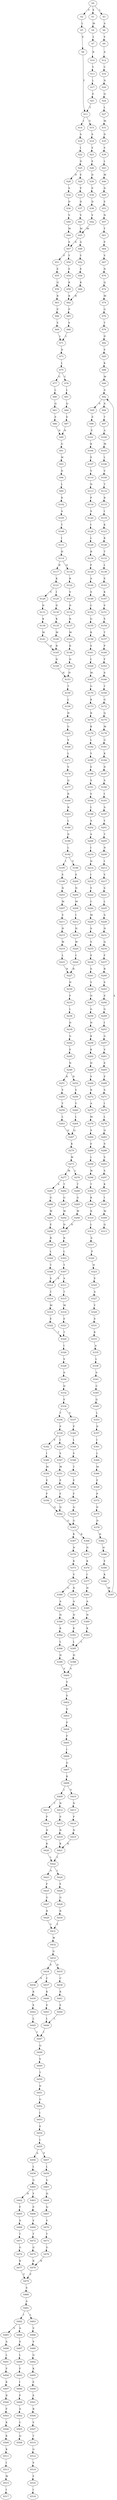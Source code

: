 strict digraph  {
	S0 -> S1 [ label = E ];
	S0 -> S2 [ label = Y ];
	S0 -> S3 [ label = L ];
	S1 -> S4 [ label = M ];
	S2 -> S5 [ label = L ];
	S3 -> S6 [ label = A ];
	S4 -> S7 [ label = L ];
	S5 -> S8 [ label = E ];
	S6 -> S9 [ label = V ];
	S7 -> S10 [ label = R ];
	S8 -> S11 [ label = T ];
	S9 -> S12 [ label = A ];
	S10 -> S13 [ label = Y ];
	S11 -> S14 [ label = I ];
	S11 -> S15 [ label = V ];
	S12 -> S16 [ label = C ];
	S13 -> S17 [ label = L ];
	S14 -> S18 [ label = S ];
	S15 -> S19 [ label = S ];
	S16 -> S20 [ label = N ];
	S17 -> S21 [ label = E ];
	S18 -> S22 [ label = I ];
	S19 -> S23 [ label = V ];
	S20 -> S24 [ label = Q ];
	S21 -> S11 [ label = T ];
	S22 -> S25 [ label = D ];
	S23 -> S26 [ label = E ];
	S24 -> S27 [ label = L ];
	S25 -> S28 [ label = D ];
	S25 -> S29 [ label = E ];
	S26 -> S30 [ label = D ];
	S27 -> S31 [ label = M ];
	S28 -> S32 [ label = S ];
	S29 -> S33 [ label = P ];
	S30 -> S34 [ label = P ];
	S31 -> S35 [ label = D ];
	S32 -> S36 [ label = D ];
	S33 -> S37 [ label = D ];
	S34 -> S38 [ label = D ];
	S35 -> S39 [ label = V ];
	S36 -> S40 [ label = V ];
	S37 -> S41 [ label = V ];
	S38 -> S42 [ label = V ];
	S39 -> S43 [ label = L ];
	S40 -> S44 [ label = M ];
	S41 -> S45 [ label = M ];
	S42 -> S45 [ label = M ];
	S43 -> S46 [ label = M ];
	S44 -> S47 [ label = S ];
	S45 -> S47 [ label = S ];
	S45 -> S48 [ label = A ];
	S46 -> S49 [ label = D ];
	S47 -> S50 [ label = Y ];
	S47 -> S51 [ label = F ];
	S48 -> S52 [ label = Y ];
	S49 -> S53 [ label = E ];
	S50 -> S54 [ label = E ];
	S51 -> S55 [ label = E ];
	S52 -> S56 [ label = E ];
	S53 -> S57 [ label = N ];
	S54 -> S58 [ label = K ];
	S55 -> S59 [ label = Q ];
	S56 -> S60 [ label = K ];
	S57 -> S61 [ label = Y ];
	S58 -> S62 [ label = R ];
	S59 -> S63 [ label = R ];
	S60 -> S62 [ label = R ];
	S61 -> S64 [ label = P ];
	S62 -> S65 [ label = P ];
	S63 -> S66 [ label = P ];
	S64 -> S67 [ label = V ];
	S65 -> S68 [ label = V ];
	S66 -> S69 [ label = V ];
	S67 -> S70 [ label = D ];
	S68 -> S71 [ label = L ];
	S69 -> S71 [ label = L ];
	S70 -> S72 [ label = Q ];
	S71 -> S73 [ label = D ];
	S72 -> S74 [ label = M ];
	S73 -> S75 [ label = L ];
	S74 -> S76 [ label = G ];
	S75 -> S77 [ label = G ];
	S75 -> S78 [ label = C ];
	S76 -> S79 [ label = T ];
	S77 -> S80 [ label = L ];
	S78 -> S81 [ label = L ];
	S79 -> S82 [ label = D ];
	S80 -> S83 [ label = Q ];
	S81 -> S84 [ label = Q ];
	S82 -> S85 [ label = E ];
	S83 -> S86 [ label = E ];
	S84 -> S87 [ label = E ];
	S85 -> S88 [ label = K ];
	S86 -> S89 [ label = N ];
	S87 -> S89 [ label = N ];
	S88 -> S90 [ label = M ];
	S89 -> S91 [ label = G ];
	S90 -> S92 [ label = A ];
	S91 -> S93 [ label = W ];
	S92 -> S94 [ label = A ];
	S92 -> S95 [ label = S ];
	S93 -> S96 [ label = D ];
	S94 -> S97 [ label = T ];
	S95 -> S98 [ label = E ];
	S96 -> S99 [ label = L ];
	S97 -> S100 [ label = A ];
	S98 -> S101 [ label = E ];
	S99 -> S102 [ label = R ];
	S100 -> S103 [ label = M ];
	S101 -> S104 [ label = K ];
	S102 -> S105 [ label = A ];
	S103 -> S106 [ label = L ];
	S104 -> S107 [ label = E ];
	S105 -> S108 [ label = T ];
	S106 -> S109 [ label = V ];
	S107 -> S110 [ label = V ];
	S108 -> S111 [ label = I ];
	S109 -> S112 [ label = T ];
	S110 -> S113 [ label = N ];
	S111 -> S114 [ label = H ];
	S112 -> S115 [ label = R ];
	S113 -> S116 [ label = P ];
	S114 -> S117 [ label = R ];
	S114 -> S118 [ label = Q ];
	S115 -> S119 [ label = I ];
	S116 -> S120 [ label = S ];
	S117 -> S121 [ label = K ];
	S118 -> S122 [ label = K ];
	S119 -> S123 [ label = K ];
	S120 -> S124 [ label = I ];
	S121 -> S125 [ label = I ];
	S121 -> S126 [ label = V ];
	S122 -> S127 [ label = V ];
	S123 -> S128 [ label = K ];
	S124 -> S129 [ label = L ];
	S125 -> S130 [ label = D ];
	S126 -> S131 [ label = D ];
	S127 -> S132 [ label = D ];
	S128 -> S133 [ label = T ];
	S129 -> S134 [ label = R ];
	S130 -> S135 [ label = K ];
	S131 -> S136 [ label = K ];
	S132 -> S137 [ label = R ];
	S133 -> S138 [ label = L ];
	S134 -> S139 [ label = F ];
	S135 -> S140 [ label = M ];
	S136 -> S141 [ label = M ];
	S137 -> S142 [ label = M ];
	S138 -> S143 [ label = E ];
	S139 -> S144 [ label = A ];
	S140 -> S145 [ label = R ];
	S141 -> S145 [ label = R ];
	S142 -> S146 [ label = R ];
	S143 -> S147 [ label = K ];
	S144 -> S148 [ label = S ];
	S145 -> S149 [ label = D ];
	S146 -> S150 [ label = D ];
	S147 -> S151 [ label = V ];
	S148 -> S152 [ label = C ];
	S149 -> S153 [ label = H ];
	S150 -> S153 [ label = H ];
	S151 -> S154 [ label = E ];
	S152 -> S155 [ label = G ];
	S153 -> S156 [ label = T ];
	S154 -> S157 [ label = T ];
	S155 -> S158 [ label = K ];
	S156 -> S159 [ label = L ];
	S157 -> S160 [ label = P ];
	S158 -> S161 [ label = S ];
	S159 -> S162 [ label = H ];
	S160 -> S163 [ label = F ];
	S161 -> S164 [ label = L ];
	S162 -> S165 [ label = G ];
	S163 -> S166 [ label = S ];
	S164 -> S167 [ label = M ];
	S165 -> S168 [ label = V ];
	S166 -> S169 [ label = T ];
	S167 -> S170 [ label = G ];
	S168 -> S171 [ label = L ];
	S169 -> S172 [ label = G ];
	S170 -> S173 [ label = K ];
	S171 -> S174 [ label = V ];
	S172 -> S175 [ label = Q ];
	S173 -> S176 [ label = R ];
	S174 -> S177 [ label = Q ];
	S175 -> S178 [ label = M ];
	S176 -> S179 [ label = K ];
	S177 -> S180 [ label = R ];
	S178 -> S181 [ label = G ];
	S179 -> S182 [ label = L ];
	S180 -> S183 [ label = R ];
	S181 -> S184 [ label = K ];
	S182 -> S185 [ label = Y ];
	S183 -> S186 [ label = L ];
	S184 -> S187 [ label = D ];
	S185 -> S188 [ label = E ];
	S186 -> S189 [ label = D ];
	S187 -> S190 [ label = S ];
	S188 -> S191 [ label = S ];
	S189 -> S192 [ label = L ];
	S190 -> S193 [ label = I ];
	S191 -> S194 [ label = V ];
	S192 -> S195 [ label = I ];
	S192 -> S196 [ label = V ];
	S193 -> S197 [ label = A ];
	S194 -> S198 [ label = L ];
	S195 -> S199 [ label = E ];
	S196 -> S200 [ label = E ];
	S197 -> S201 [ label = Y ];
	S198 -> S202 [ label = A ];
	S199 -> S203 [ label = N ];
	S200 -> S204 [ label = N ];
	S201 -> S205 [ label = T ];
	S202 -> S206 [ label = A ];
	S203 -> S207 [ label = M ];
	S204 -> S208 [ label = M ];
	S205 -> S209 [ label = N ];
	S206 -> S210 [ label = I ];
	S207 -> S211 [ label = V ];
	S208 -> S212 [ label = I ];
	S209 -> S213 [ label = I ];
	S210 -> S214 [ label = H ];
	S211 -> S215 [ label = H ];
	S212 -> S216 [ label = H ];
	S213 -> S217 [ label = V ];
	S214 -> S218 [ label = I ];
	S215 -> S219 [ label = W ];
	S216 -> S220 [ label = W ];
	S217 -> S221 [ label = S ];
	S218 -> S222 [ label = Y ];
	S219 -> S223 [ label = L ];
	S220 -> S224 [ label = L ];
	S221 -> S225 [ label = L ];
	S222 -> S226 [ label = C ];
	S223 -> S227 [ label = R ];
	S224 -> S227 [ label = R ];
	S225 -> S228 [ label = S ];
	S226 -> S229 [ label = M ];
	S227 -> S230 [ label = H ];
	S228 -> S231 [ label = N ];
	S229 -> S232 [ label = S ];
	S230 -> S233 [ label = F ];
	S231 -> S234 [ label = Q ];
	S232 -> S235 [ label = V ];
	S233 -> S236 [ label = L ];
	S234 -> S237 [ label = F ];
	S235 -> S238 [ label = E ];
	S236 -> S239 [ label = D ];
	S237 -> S240 [ label = R ];
	S238 -> S241 [ label = S ];
	S239 -> S242 [ label = G ];
	S240 -> S243 [ label = S ];
	S241 -> S244 [ label = Y ];
	S242 -> S245 [ label = E ];
	S243 -> S246 [ label = S ];
	S244 -> S247 [ label = N ];
	S245 -> S248 [ label = N ];
	S246 -> S249 [ label = G ];
	S247 -> S250 [ label = G ];
	S248 -> S251 [ label = K ];
	S248 -> S252 [ label = R ];
	S249 -> S253 [ label = I ];
	S250 -> S254 [ label = N ];
	S251 -> S255 [ label = V ];
	S252 -> S256 [ label = V ];
	S253 -> S257 [ label = G ];
	S254 -> S258 [ label = K ];
	S255 -> S259 [ label = Y ];
	S256 -> S260 [ label = Y ];
	S257 -> S261 [ label = V ];
	S258 -> S262 [ label = K ];
	S259 -> S263 [ label = L ];
	S260 -> S264 [ label = L ];
	S261 -> S265 [ label = E ];
	S262 -> S266 [ label = H ];
	S263 -> S267 [ label = Q ];
	S264 -> S267 [ label = Q ];
	S265 -> S268 [ label = E ];
	S266 -> S269 [ label = V ];
	S267 -> S270 [ label = K ];
	S268 -> S271 [ label = S ];
	S269 -> S272 [ label = R ];
	S270 -> S273 [ label = W ];
	S271 -> S274 [ label = I ];
	S272 -> S275 [ label = A ];
	S273 -> S276 [ label = L ];
	S273 -> S277 [ label = M ];
	S274 -> S278 [ label = L ];
	S275 -> S279 [ label = M ];
	S276 -> S280 [ label = T ];
	S277 -> S281 [ label = A ];
	S277 -> S282 [ label = T ];
	S278 -> S283 [ label = Q ];
	S279 -> S284 [ label = S ];
	S280 -> S285 [ label = G ];
	S281 -> S286 [ label = G ];
	S282 -> S287 [ label = G ];
	S283 -> S288 [ label = S ];
	S284 -> S289 [ label = E ];
	S285 -> S290 [ label = W ];
	S286 -> S291 [ label = W ];
	S287 -> S292 [ label = W ];
	S288 -> S293 [ label = V ];
	S289 -> S294 [ label = L ];
	S290 -> S295 [ label = D ];
	S291 -> S296 [ label = E ];
	S292 -> S295 [ label = D ];
	S293 -> S297 [ label = S ];
	S294 -> S298 [ label = W ];
	S295 -> S299 [ label = R ];
	S296 -> S300 [ label = R ];
	S297 -> S301 [ label = K ];
	S298 -> S302 [ label = T ];
	S299 -> S303 [ label = L ];
	S300 -> S304 [ label = L ];
	S301 -> S305 [ label = I ];
	S302 -> S306 [ label = K ];
	S303 -> S307 [ label = T ];
	S304 -> S308 [ label = T ];
	S305 -> S309 [ label = M ];
	S306 -> S310 [ label = R ];
	S307 -> S311 [ label = A ];
	S307 -> S312 [ label = S ];
	S308 -> S312 [ label = S ];
	S309 -> S313 [ label = Q ];
	S310 -> S314 [ label = L ];
	S311 -> S315 [ label = T ];
	S312 -> S316 [ label = T ];
	S314 -> S317 [ label = E ];
	S315 -> S318 [ label = M ];
	S316 -> S319 [ label = M ];
	S317 -> S320 [ label = P ];
	S318 -> S321 [ label = E ];
	S319 -> S322 [ label = E ];
	S320 -> S323 [ label = N ];
	S321 -> S324 [ label = T ];
	S322 -> S324 [ label = T ];
	S323 -> S325 [ label = E ];
	S324 -> S326 [ label = I ];
	S325 -> S327 [ label = A ];
	S326 -> S328 [ label = V ];
	S327 -> S329 [ label = Y ];
	S328 -> S330 [ label = S ];
	S329 -> S331 [ label = S ];
	S330 -> S332 [ label = D ];
	S331 -> S333 [ label = K ];
	S332 -> S334 [ label = E ];
	S333 -> S335 [ label = A ];
	S334 -> S336 [ label = T ];
	S334 -> S337 [ label = V ];
	S335 -> S338 [ label = L ];
	S336 -> S339 [ label = P ];
	S337 -> S340 [ label = P ];
	S338 -> S341 [ label = S ];
	S339 -> S342 [ label = V ];
	S339 -> S343 [ label = I ];
	S340 -> S344 [ label = L ];
	S341 -> S345 [ label = C ];
	S342 -> S346 [ label = I ];
	S343 -> S347 [ label = V ];
	S344 -> S348 [ label = V ];
	S345 -> S349 [ label = Q ];
	S346 -> S350 [ label = M ];
	S347 -> S351 [ label = M ];
	S348 -> S352 [ label = T ];
	S349 -> S353 [ label = L ];
	S350 -> S354 [ label = E ];
	S351 -> S355 [ label = E ];
	S352 -> S356 [ label = E ];
	S353 -> S357 [ label = D ];
	S354 -> S358 [ label = F ];
	S355 -> S359 [ label = F ];
	S356 -> S360 [ label = F ];
	S357 -> S361 [ label = I ];
	S358 -> S362 [ label = Q ];
	S359 -> S362 [ label = Q ];
	S360 -> S363 [ label = Q ];
	S361 -> S364 [ label = L ];
	S362 -> S365 [ label = G ];
	S363 -> S365 [ label = G ];
	S364 -> S366 [ label = M ];
	S365 -> S367 [ label = K ];
	S365 -> S368 [ label = R ];
	S366 -> S369 [ label = E ];
	S367 -> S370 [ label = N ];
	S368 -> S371 [ label = N ];
	S369 -> S372 [ label = P ];
	S370 -> S373 [ label = K ];
	S371 -> S374 [ label = K ];
	S372 -> S375 [ label = D ];
	S373 -> S376 [ label = V ];
	S374 -> S377 [ label = I ];
	S375 -> S378 [ label = D ];
	S376 -> S379 [ label = N ];
	S376 -> S380 [ label = G ];
	S377 -> S381 [ label = H ];
	S378 -> S382 [ label = K ];
	S379 -> S383 [ label = A ];
	S380 -> S384 [ label = A ];
	S381 -> S385 [ label = A ];
	S382 -> S386 [ label = H ];
	S383 -> S387 [ label = N ];
	S384 -> S388 [ label = H ];
	S385 -> S389 [ label = N ];
	S386 -> S390 [ label = E ];
	S387 -> S391 [ label = K ];
	S388 -> S392 [ label = K ];
	S389 -> S393 [ label = K ];
	S390 -> S394 [ label = K ];
	S391 -> S395 [ label = L ];
	S392 -> S396 [ label = L ];
	S393 -> S395 [ label = L ];
	S394 -> S397 [ label = M ];
	S395 -> S398 [ label = H ];
	S396 -> S399 [ label = H ];
	S397 -> S92 [ label = A ];
	S398 -> S400 [ label = V ];
	S399 -> S400 [ label = V ];
	S400 -> S401 [ label = Y ];
	S401 -> S402 [ label = S ];
	S402 -> S403 [ label = S ];
	S403 -> S404 [ label = P ];
	S404 -> S405 [ label = F ];
	S405 -> S406 [ label = I ];
	S406 -> S407 [ label = G ];
	S407 -> S408 [ label = K ];
	S408 -> S409 [ label = I ];
	S408 -> S410 [ label = V ];
	S409 -> S411 [ label = T ];
	S409 -> S412 [ label = N ];
	S410 -> S413 [ label = N ];
	S411 -> S414 [ label = P ];
	S412 -> S415 [ label = P ];
	S413 -> S416 [ label = P ];
	S414 -> S417 [ label = N ];
	S415 -> S418 [ label = N ];
	S416 -> S419 [ label = N ];
	S417 -> S420 [ label = K ];
	S418 -> S421 [ label = K ];
	S419 -> S421 [ label = K ];
	S420 -> S422 [ label = L ];
	S421 -> S422 [ label = L ];
	S422 -> S423 [ label = A ];
	S422 -> S424 [ label = I ];
	S423 -> S425 [ label = F ];
	S424 -> S426 [ label = F ];
	S425 -> S427 [ label = G ];
	S426 -> S428 [ label = G ];
	S427 -> S429 [ label = R ];
	S428 -> S430 [ label = R ];
	S429 -> S431 [ label = Y ];
	S430 -> S431 [ label = Y ];
	S431 -> S432 [ label = W ];
	S432 -> S433 [ label = G ];
	S433 -> S434 [ label = E ];
	S433 -> S435 [ label = D ];
	S434 -> S436 [ label = S ];
	S434 -> S437 [ label = C ];
	S435 -> S438 [ label = C ];
	S436 -> S439 [ label = K ];
	S437 -> S440 [ label = K ];
	S438 -> S441 [ label = K ];
	S439 -> S442 [ label = E ];
	S440 -> S443 [ label = E ];
	S441 -> S444 [ label = E ];
	S442 -> S445 [ label = L ];
	S443 -> S446 [ label = L ];
	S444 -> S446 [ label = L ];
	S445 -> S447 [ label = I ];
	S446 -> S447 [ label = I ];
	S447 -> S448 [ label = Q ];
	S448 -> S449 [ label = V ];
	S449 -> S450 [ label = T ];
	S450 -> S451 [ label = D ];
	S451 -> S452 [ label = G ];
	S452 -> S453 [ label = I ];
	S453 -> S454 [ label = E ];
	S454 -> S455 [ label = L ];
	S455 -> S456 [ label = S ];
	S455 -> S457 [ label = P ];
	S456 -> S458 [ label = L ];
	S457 -> S459 [ label = L ];
	S458 -> S460 [ label = G ];
	S459 -> S461 [ label = G ];
	S460 -> S462 [ label = H ];
	S460 -> S463 [ label = Y ];
	S461 -> S464 [ label = H ];
	S462 -> S465 [ label = P ];
	S463 -> S466 [ label = P ];
	S464 -> S467 [ label = Q ];
	S465 -> S468 [ label = A ];
	S466 -> S469 [ label = V ];
	S467 -> S470 [ label = V ];
	S468 -> S471 [ label = T ];
	S469 -> S472 [ label = T ];
	S470 -> S473 [ label = T ];
	S471 -> S474 [ label = G ];
	S472 -> S475 [ label = G ];
	S473 -> S476 [ label = G ];
	S474 -> S477 [ label = R ];
	S475 -> S478 [ label = R ];
	S476 -> S478 [ label = R ];
	S477 -> S479 [ label = F ];
	S478 -> S479 [ label = F ];
	S479 -> S480 [ label = S ];
	S480 -> S481 [ label = A ];
	S481 -> S482 [ label = I ];
	S481 -> S483 [ label = L ];
	S482 -> S484 [ label = A ];
	S482 -> S485 [ label = V ];
	S483 -> S486 [ label = V ];
	S484 -> S487 [ label = S ];
	S485 -> S488 [ label = A ];
	S486 -> S489 [ label = V ];
	S487 -> S490 [ label = L ];
	S488 -> S491 [ label = L ];
	S489 -> S492 [ label = G ];
	S490 -> S493 [ label = F ];
	S491 -> S494 [ label = F ];
	S492 -> S495 [ label = K ];
	S493 -> S496 [ label = I ];
	S494 -> S497 [ label = K ];
	S495 -> S498 [ label = E ];
	S496 -> S499 [ label = F ];
	S497 -> S500 [ label = R ];
	S498 -> S501 [ label = E ];
	S499 -> S502 [ label = A ];
	S500 -> S503 [ label = F ];
	S501 -> S504 [ label = R ];
	S502 -> S505 [ label = C ];
	S503 -> S506 [ label = K ];
	S504 -> S507 [ label = V ];
	S505 -> S508 [ label = Q ];
	S506 -> S509 [ label = K ];
	S507 -> S510 [ label = T ];
	S509 -> S511 [ label = K ];
	S510 -> S512 [ label = G ];
	S511 -> S513 [ label = I ];
	S512 -> S514 [ label = V ];
	S513 -> S515 [ label = W ];
	S514 -> S516 [ label = F ];
	S515 -> S517 [ label = I ];
	S516 -> S518 [ label = I ];
}
